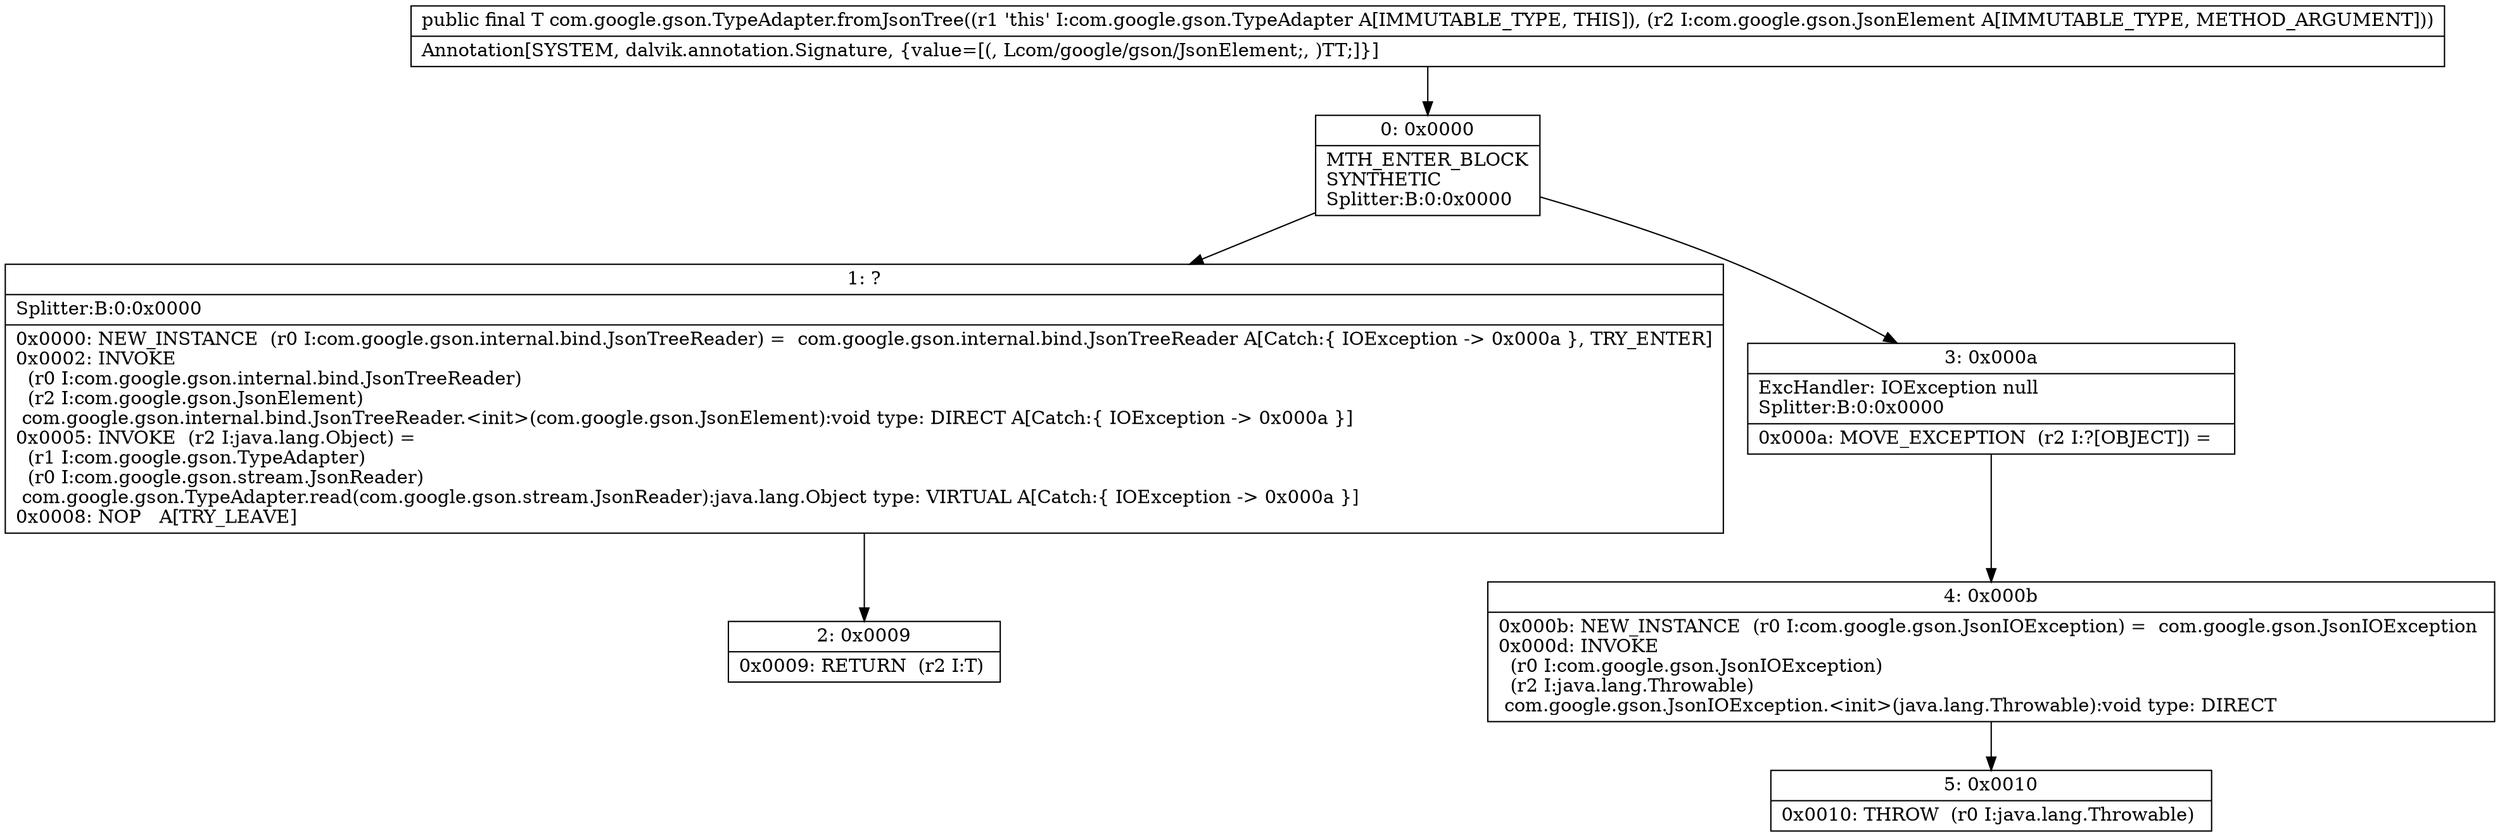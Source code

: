 digraph "CFG forcom.google.gson.TypeAdapter.fromJsonTree(Lcom\/google\/gson\/JsonElement;)Ljava\/lang\/Object;" {
Node_0 [shape=record,label="{0\:\ 0x0000|MTH_ENTER_BLOCK\lSYNTHETIC\lSplitter:B:0:0x0000\l}"];
Node_1 [shape=record,label="{1\:\ ?|Splitter:B:0:0x0000\l|0x0000: NEW_INSTANCE  (r0 I:com.google.gson.internal.bind.JsonTreeReader) =  com.google.gson.internal.bind.JsonTreeReader A[Catch:\{ IOException \-\> 0x000a \}, TRY_ENTER]\l0x0002: INVOKE  \l  (r0 I:com.google.gson.internal.bind.JsonTreeReader)\l  (r2 I:com.google.gson.JsonElement)\l com.google.gson.internal.bind.JsonTreeReader.\<init\>(com.google.gson.JsonElement):void type: DIRECT A[Catch:\{ IOException \-\> 0x000a \}]\l0x0005: INVOKE  (r2 I:java.lang.Object) = \l  (r1 I:com.google.gson.TypeAdapter)\l  (r0 I:com.google.gson.stream.JsonReader)\l com.google.gson.TypeAdapter.read(com.google.gson.stream.JsonReader):java.lang.Object type: VIRTUAL A[Catch:\{ IOException \-\> 0x000a \}]\l0x0008: NOP   A[TRY_LEAVE]\l}"];
Node_2 [shape=record,label="{2\:\ 0x0009|0x0009: RETURN  (r2 I:T) \l}"];
Node_3 [shape=record,label="{3\:\ 0x000a|ExcHandler: IOException null\lSplitter:B:0:0x0000\l|0x000a: MOVE_EXCEPTION  (r2 I:?[OBJECT]) =  \l}"];
Node_4 [shape=record,label="{4\:\ 0x000b|0x000b: NEW_INSTANCE  (r0 I:com.google.gson.JsonIOException) =  com.google.gson.JsonIOException \l0x000d: INVOKE  \l  (r0 I:com.google.gson.JsonIOException)\l  (r2 I:java.lang.Throwable)\l com.google.gson.JsonIOException.\<init\>(java.lang.Throwable):void type: DIRECT \l}"];
Node_5 [shape=record,label="{5\:\ 0x0010|0x0010: THROW  (r0 I:java.lang.Throwable) \l}"];
MethodNode[shape=record,label="{public final T com.google.gson.TypeAdapter.fromJsonTree((r1 'this' I:com.google.gson.TypeAdapter A[IMMUTABLE_TYPE, THIS]), (r2 I:com.google.gson.JsonElement A[IMMUTABLE_TYPE, METHOD_ARGUMENT]))  | Annotation[SYSTEM, dalvik.annotation.Signature, \{value=[(, Lcom\/google\/gson\/JsonElement;, )TT;]\}]\l}"];
MethodNode -> Node_0;
Node_0 -> Node_1;
Node_0 -> Node_3;
Node_1 -> Node_2;
Node_3 -> Node_4;
Node_4 -> Node_5;
}

